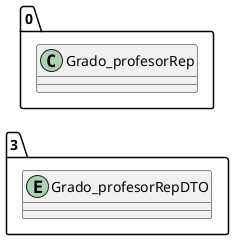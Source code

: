 @startuml 
allow_mixing
left to right direction
package "3"{
entity Grado_profesorRepDTO

}
package "0"{
class Grado_profesorRep
}
@enduml